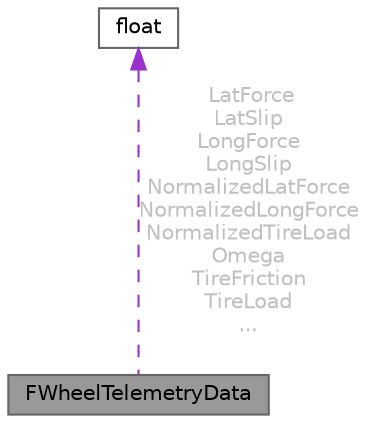 digraph "FWheelTelemetryData"
{
 // INTERACTIVE_SVG=YES
 // LATEX_PDF_SIZE
  bgcolor="transparent";
  edge [fontname=Helvetica,fontsize=10,labelfontname=Helvetica,labelfontsize=10];
  node [fontname=Helvetica,fontsize=10,shape=box,height=0.2,width=0.4];
  Node1 [id="Node000001",label="FWheelTelemetryData",height=0.2,width=0.4,color="gray40", fillcolor="grey60", style="filled", fontcolor="black",tooltip=" "];
  Node2 -> Node1 [id="edge1_Node000001_Node000002",dir="back",color="darkorchid3",style="dashed",tooltip=" ",label=" LatForce\nLatSlip\nLongForce\nLongSlip\nNormalizedLatForce\nNormalizedLongForce\nNormalizedTireLoad\nOmega\nTireFriction\nTireLoad\n...",fontcolor="grey" ];
  Node2 [id="Node000002",label="float",height=0.2,width=0.4,color="gray40", fillcolor="white", style="filled",tooltip=" "];
}
